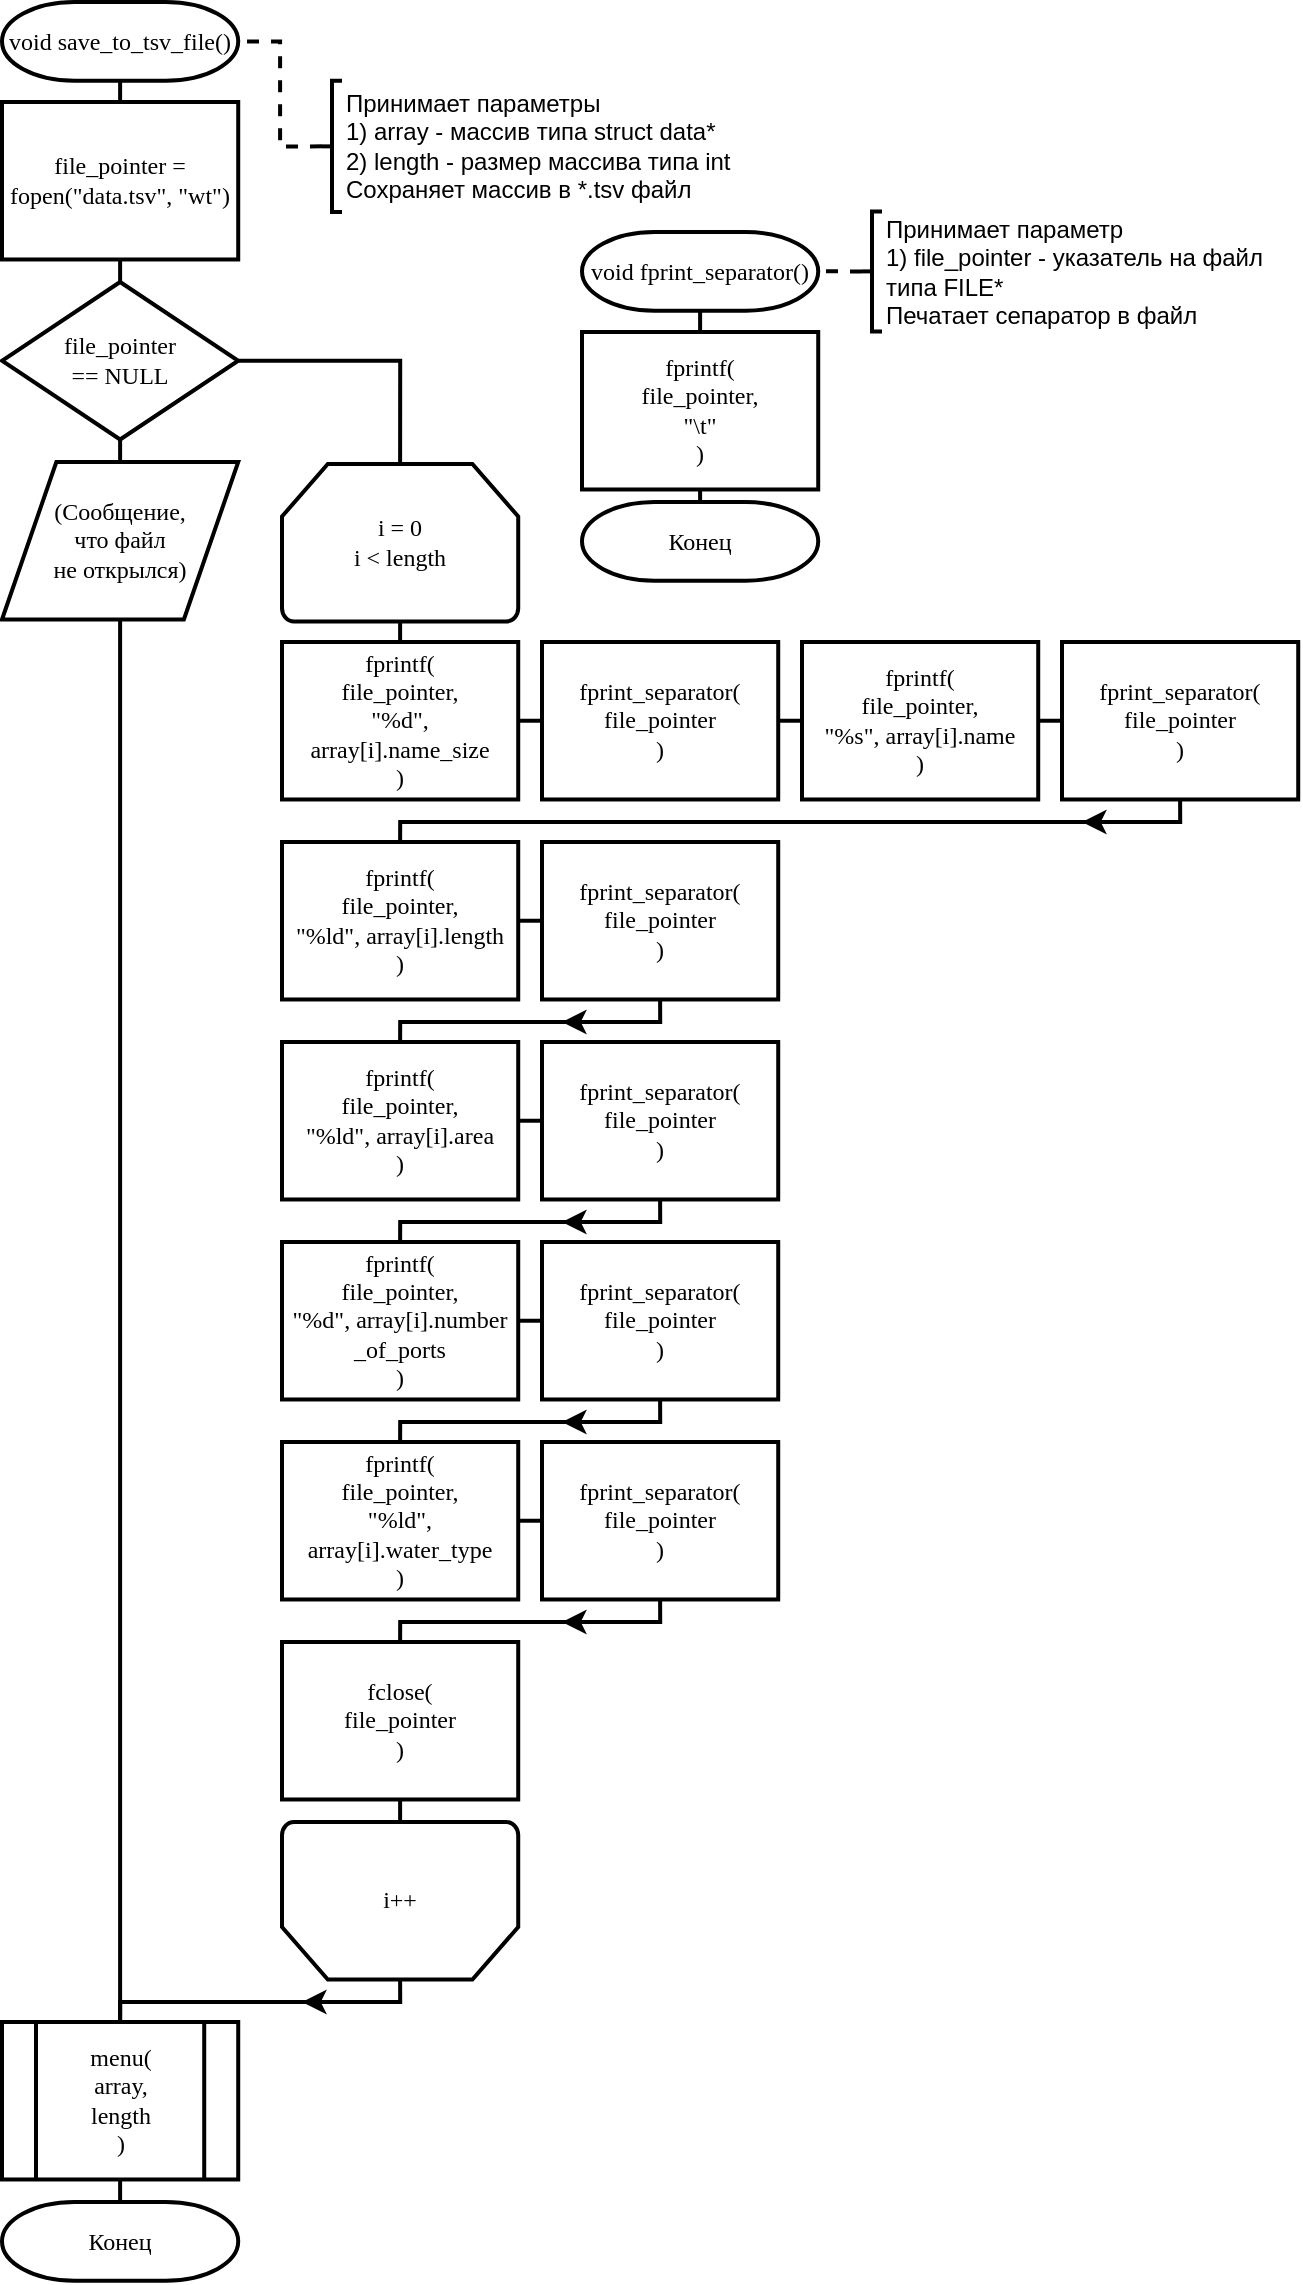 <mxfile version="13.0.3" type="device"><diagram id="s3URmBNjolo61GCHrOdn" name="Страница 1"><mxGraphModel dx="1002" dy="581" grid="1" gridSize="10" guides="1" tooltips="1" connect="1" arrows="1" fold="1" page="1" pageScale="1" pageWidth="827" pageHeight="1169" math="0" shadow="0"><root><mxCell id="0"/><mxCell id="1" parent="0"/><mxCell id="zhav5oLtw9GJoKQo3-Q7-23" style="edgeStyle=orthogonalEdgeStyle;rounded=0;orthogonalLoop=1;jettySize=auto;html=1;exitX=0.5;exitY=1;exitDx=0;exitDy=0;exitPerimeter=0;entryX=0.5;entryY=0;entryDx=0;entryDy=0;endArrow=none;endFill=0;strokeWidth=2;" edge="1" parent="1" source="zhav5oLtw9GJoKQo3-Q7-1" target="zhav5oLtw9GJoKQo3-Q7-2"><mxGeometry relative="1" as="geometry"/></mxCell><mxCell id="zhav5oLtw9GJoKQo3-Q7-1" value="void save_to_tsv_file()" style="strokeWidth=2;html=1;shape=mxgraph.flowchart.terminator;whiteSpace=wrap;rounded=0;fontFamily=Times New Roman;" vertex="1" parent="1"><mxGeometry x="40" y="15" width="118.11" height="39.37" as="geometry"/></mxCell><mxCell id="zhav5oLtw9GJoKQo3-Q7-24" style="edgeStyle=orthogonalEdgeStyle;rounded=0;orthogonalLoop=1;jettySize=auto;html=1;exitX=0.5;exitY=1;exitDx=0;exitDy=0;entryX=0.5;entryY=0;entryDx=0;entryDy=0;entryPerimeter=0;endArrow=none;endFill=0;strokeWidth=2;" edge="1" parent="1" source="zhav5oLtw9GJoKQo3-Q7-2" target="zhav5oLtw9GJoKQo3-Q7-3"><mxGeometry relative="1" as="geometry"/></mxCell><mxCell id="zhav5oLtw9GJoKQo3-Q7-2" value="file_pointer = fopen(&quot;data.tsv&quot;, &quot;wt&quot;)" style="rounded=0;whiteSpace=wrap;html=1;absoluteArcSize=1;arcSize=14;strokeWidth=2;fontFamily=Times New Roman;" vertex="1" parent="1"><mxGeometry x="40" y="65" width="118.11" height="78.74" as="geometry"/></mxCell><mxCell id="zhav5oLtw9GJoKQo3-Q7-25" style="edgeStyle=orthogonalEdgeStyle;rounded=0;orthogonalLoop=1;jettySize=auto;html=1;exitX=0.5;exitY=1;exitDx=0;exitDy=0;exitPerimeter=0;entryX=0.5;entryY=0;entryDx=0;entryDy=0;endArrow=none;endFill=0;strokeWidth=2;" edge="1" parent="1" source="zhav5oLtw9GJoKQo3-Q7-3" target="zhav5oLtw9GJoKQo3-Q7-4"><mxGeometry relative="1" as="geometry"/></mxCell><mxCell id="zhav5oLtw9GJoKQo3-Q7-26" style="edgeStyle=orthogonalEdgeStyle;rounded=0;orthogonalLoop=1;jettySize=auto;html=1;exitX=1;exitY=0.5;exitDx=0;exitDy=0;exitPerimeter=0;entryX=0.5;entryY=0;entryDx=0;entryDy=0;entryPerimeter=0;endArrow=none;endFill=0;strokeWidth=2;" edge="1" parent="1" source="zhav5oLtw9GJoKQo3-Q7-3" target="zhav5oLtw9GJoKQo3-Q7-5"><mxGeometry relative="1" as="geometry"/></mxCell><mxCell id="zhav5oLtw9GJoKQo3-Q7-3" value="file_pointer&lt;br&gt;== NULL" style="strokeWidth=2;html=1;shape=mxgraph.flowchart.decision;whiteSpace=wrap;rounded=0;fontFamily=Times New Roman;" vertex="1" parent="1"><mxGeometry x="40" y="155" width="118.11" height="78.74" as="geometry"/></mxCell><mxCell id="zhav5oLtw9GJoKQo3-Q7-43" style="edgeStyle=orthogonalEdgeStyle;rounded=0;orthogonalLoop=1;jettySize=auto;html=1;exitX=0.5;exitY=1;exitDx=0;exitDy=0;entryX=0.5;entryY=0;entryDx=0;entryDy=0;endArrow=none;endFill=0;strokeWidth=2;" edge="1" parent="1" source="zhav5oLtw9GJoKQo3-Q7-4" target="zhav5oLtw9GJoKQo3-Q7-20"><mxGeometry relative="1" as="geometry"/></mxCell><mxCell id="zhav5oLtw9GJoKQo3-Q7-4" value="(Сообщение,&lt;br&gt;что файл&lt;br&gt;не открылся)" style="shape=parallelogram;html=1;strokeWidth=2;perimeter=parallelogramPerimeter;whiteSpace=wrap;rounded=0;arcSize=12;size=0.23;fontFamily=Times New Roman;" vertex="1" parent="1"><mxGeometry x="40" y="245" width="118.11" height="78.74" as="geometry"/></mxCell><mxCell id="zhav5oLtw9GJoKQo3-Q7-27" style="edgeStyle=orthogonalEdgeStyle;rounded=0;orthogonalLoop=1;jettySize=auto;html=1;exitX=0.5;exitY=1;exitDx=0;exitDy=0;exitPerimeter=0;entryX=0.5;entryY=0;entryDx=0;entryDy=0;endArrow=none;endFill=0;strokeWidth=2;" edge="1" parent="1" source="zhav5oLtw9GJoKQo3-Q7-5" target="zhav5oLtw9GJoKQo3-Q7-6"><mxGeometry relative="1" as="geometry"/></mxCell><mxCell id="zhav5oLtw9GJoKQo3-Q7-5" value="i = 0&lt;br&gt;i &amp;lt; length" style="strokeWidth=2;html=1;shape=mxgraph.flowchart.loop_limit;whiteSpace=wrap;rounded=0;fontFamily=Times New Roman;" vertex="1" parent="1"><mxGeometry x="180" y="246" width="118.11" height="78.74" as="geometry"/></mxCell><mxCell id="zhav5oLtw9GJoKQo3-Q7-28" style="edgeStyle=orthogonalEdgeStyle;rounded=0;orthogonalLoop=1;jettySize=auto;html=1;exitX=1;exitY=0.5;exitDx=0;exitDy=0;entryX=0;entryY=0.5;entryDx=0;entryDy=0;endArrow=none;endFill=0;strokeWidth=2;" edge="1" parent="1" source="zhav5oLtw9GJoKQo3-Q7-6" target="zhav5oLtw9GJoKQo3-Q7-7"><mxGeometry relative="1" as="geometry"/></mxCell><mxCell id="zhav5oLtw9GJoKQo3-Q7-6" value="fprintf(&lt;br&gt;file_pointer,&lt;br&gt;&quot;%d&quot;, array[i].name_size&lt;br&gt;)" style="rounded=0;whiteSpace=wrap;html=1;absoluteArcSize=1;arcSize=14;strokeWidth=2;fontFamily=Times New Roman;" vertex="1" parent="1"><mxGeometry x="180" y="335" width="118.11" height="78.74" as="geometry"/></mxCell><mxCell id="zhav5oLtw9GJoKQo3-Q7-30" style="edgeStyle=orthogonalEdgeStyle;rounded=0;orthogonalLoop=1;jettySize=auto;html=1;exitX=1;exitY=0.5;exitDx=0;exitDy=0;entryX=0;entryY=0.5;entryDx=0;entryDy=0;endArrow=none;endFill=0;strokeWidth=2;" edge="1" parent="1" source="zhav5oLtw9GJoKQo3-Q7-7" target="zhav5oLtw9GJoKQo3-Q7-9"><mxGeometry relative="1" as="geometry"/></mxCell><mxCell id="zhav5oLtw9GJoKQo3-Q7-7" value="fprint_separator(&lt;br&gt;file_pointer&lt;br&gt;)" style="rounded=0;whiteSpace=wrap;html=1;absoluteArcSize=1;arcSize=14;strokeWidth=2;fontFamily=Times New Roman;" vertex="1" parent="1"><mxGeometry x="310" y="335" width="118.11" height="78.74" as="geometry"/></mxCell><mxCell id="zhav5oLtw9GJoKQo3-Q7-31" style="edgeStyle=orthogonalEdgeStyle;rounded=0;orthogonalLoop=1;jettySize=auto;html=1;exitX=1;exitY=0.5;exitDx=0;exitDy=0;entryX=0;entryY=0.5;entryDx=0;entryDy=0;endArrow=none;endFill=0;strokeWidth=2;" edge="1" parent="1" source="zhav5oLtw9GJoKQo3-Q7-9" target="zhav5oLtw9GJoKQo3-Q7-14"><mxGeometry relative="1" as="geometry"/></mxCell><mxCell id="zhav5oLtw9GJoKQo3-Q7-9" value="fprintf(&lt;br&gt;file_pointer,&lt;br&gt;&quot;%s&quot;, array[i].name&lt;br&gt;)" style="rounded=0;whiteSpace=wrap;html=1;absoluteArcSize=1;arcSize=14;strokeWidth=2;fontFamily=Times New Roman;" vertex="1" parent="1"><mxGeometry x="440" y="335" width="118.11" height="78.74" as="geometry"/></mxCell><mxCell id="zhav5oLtw9GJoKQo3-Q7-33" style="edgeStyle=orthogonalEdgeStyle;rounded=0;orthogonalLoop=1;jettySize=auto;html=1;exitX=1;exitY=0.5;exitDx=0;exitDy=0;entryX=0;entryY=0.5;entryDx=0;entryDy=0;endArrow=none;endFill=0;strokeWidth=2;" edge="1" parent="1" source="zhav5oLtw9GJoKQo3-Q7-10" target="zhav5oLtw9GJoKQo3-Q7-15"><mxGeometry relative="1" as="geometry"/></mxCell><mxCell id="zhav5oLtw9GJoKQo3-Q7-10" value="fprintf(&lt;br&gt;file_pointer,&lt;br&gt;&quot;%ld&quot;, array[i].length&lt;br&gt;)" style="rounded=0;whiteSpace=wrap;html=1;absoluteArcSize=1;arcSize=14;strokeWidth=2;fontFamily=Times New Roman;" vertex="1" parent="1"><mxGeometry x="180" y="435" width="118.11" height="78.74" as="geometry"/></mxCell><mxCell id="zhav5oLtw9GJoKQo3-Q7-35" style="edgeStyle=orthogonalEdgeStyle;rounded=0;orthogonalLoop=1;jettySize=auto;html=1;exitX=1;exitY=0.5;exitDx=0;exitDy=0;entryX=0;entryY=0.5;entryDx=0;entryDy=0;endArrow=none;endFill=0;strokeWidth=2;" edge="1" parent="1" source="zhav5oLtw9GJoKQo3-Q7-11" target="zhav5oLtw9GJoKQo3-Q7-16"><mxGeometry relative="1" as="geometry"/></mxCell><mxCell id="zhav5oLtw9GJoKQo3-Q7-11" value="fprintf(&lt;br&gt;file_pointer,&lt;br&gt;&quot;%ld&quot;, array[i].area&lt;br&gt;)" style="rounded=0;whiteSpace=wrap;html=1;absoluteArcSize=1;arcSize=14;strokeWidth=2;fontFamily=Times New Roman;" vertex="1" parent="1"><mxGeometry x="180" y="535" width="118.11" height="78.74" as="geometry"/></mxCell><mxCell id="zhav5oLtw9GJoKQo3-Q7-37" style="edgeStyle=orthogonalEdgeStyle;rounded=0;orthogonalLoop=1;jettySize=auto;html=1;exitX=1;exitY=0.5;exitDx=0;exitDy=0;entryX=0;entryY=0.5;entryDx=0;entryDy=0;endArrow=none;endFill=0;strokeWidth=2;" edge="1" parent="1" source="zhav5oLtw9GJoKQo3-Q7-12" target="zhav5oLtw9GJoKQo3-Q7-17"><mxGeometry relative="1" as="geometry"/></mxCell><mxCell id="zhav5oLtw9GJoKQo3-Q7-12" value="fprintf(&lt;br&gt;file_pointer,&lt;br&gt;&quot;%d&quot;, array[i].number&lt;br&gt;_of_ports&lt;br&gt;)" style="rounded=0;whiteSpace=wrap;html=1;absoluteArcSize=1;arcSize=14;strokeWidth=2;fontFamily=Times New Roman;" vertex="1" parent="1"><mxGeometry x="180" y="635" width="118.11" height="78.74" as="geometry"/></mxCell><mxCell id="zhav5oLtw9GJoKQo3-Q7-39" style="edgeStyle=orthogonalEdgeStyle;rounded=0;orthogonalLoop=1;jettySize=auto;html=1;exitX=1;exitY=0.5;exitDx=0;exitDy=0;entryX=0;entryY=0.5;entryDx=0;entryDy=0;endArrow=none;endFill=0;strokeWidth=2;" edge="1" parent="1" source="zhav5oLtw9GJoKQo3-Q7-13" target="zhav5oLtw9GJoKQo3-Q7-18"><mxGeometry relative="1" as="geometry"/></mxCell><mxCell id="zhav5oLtw9GJoKQo3-Q7-13" value="fprintf(&lt;br&gt;file_pointer,&lt;br&gt;&quot;%ld&quot;, array[i].water_type&lt;br&gt;)" style="rounded=0;whiteSpace=wrap;html=1;absoluteArcSize=1;arcSize=14;strokeWidth=2;fontFamily=Times New Roman;" vertex="1" parent="1"><mxGeometry x="180" y="735" width="118.11" height="78.74" as="geometry"/></mxCell><mxCell id="zhav5oLtw9GJoKQo3-Q7-32" style="edgeStyle=orthogonalEdgeStyle;rounded=0;orthogonalLoop=1;jettySize=auto;html=1;exitX=0.5;exitY=1;exitDx=0;exitDy=0;entryX=0.5;entryY=0;entryDx=0;entryDy=0;endArrow=none;endFill=0;strokeWidth=2;" edge="1" parent="1" source="zhav5oLtw9GJoKQo3-Q7-14" target="zhav5oLtw9GJoKQo3-Q7-10"><mxGeometry relative="1" as="geometry"><Array as="points"><mxPoint x="629" y="425"/><mxPoint x="239" y="425"/></Array></mxGeometry></mxCell><mxCell id="zhav5oLtw9GJoKQo3-Q7-14" value="fprint_separator(&lt;br&gt;file_pointer&lt;br&gt;)" style="rounded=0;whiteSpace=wrap;html=1;absoluteArcSize=1;arcSize=14;strokeWidth=2;fontFamily=Times New Roman;" vertex="1" parent="1"><mxGeometry x="570" y="335" width="118.11" height="78.74" as="geometry"/></mxCell><mxCell id="zhav5oLtw9GJoKQo3-Q7-34" style="edgeStyle=orthogonalEdgeStyle;rounded=0;orthogonalLoop=1;jettySize=auto;html=1;exitX=0.5;exitY=1;exitDx=0;exitDy=0;entryX=0.5;entryY=0;entryDx=0;entryDy=0;endArrow=none;endFill=0;strokeWidth=2;" edge="1" parent="1" source="zhav5oLtw9GJoKQo3-Q7-15" target="zhav5oLtw9GJoKQo3-Q7-11"><mxGeometry relative="1" as="geometry"><Array as="points"><mxPoint x="369" y="525"/><mxPoint x="239" y="525"/></Array></mxGeometry></mxCell><mxCell id="zhav5oLtw9GJoKQo3-Q7-15" value="fprint_separator(&lt;br&gt;file_pointer&lt;br&gt;)" style="rounded=0;whiteSpace=wrap;html=1;absoluteArcSize=1;arcSize=14;strokeWidth=2;fontFamily=Times New Roman;" vertex="1" parent="1"><mxGeometry x="310" y="435" width="118.11" height="78.74" as="geometry"/></mxCell><mxCell id="zhav5oLtw9GJoKQo3-Q7-36" style="edgeStyle=orthogonalEdgeStyle;rounded=0;orthogonalLoop=1;jettySize=auto;html=1;exitX=0.5;exitY=1;exitDx=0;exitDy=0;entryX=0.5;entryY=0;entryDx=0;entryDy=0;endArrow=none;endFill=0;strokeWidth=2;" edge="1" parent="1" source="zhav5oLtw9GJoKQo3-Q7-16" target="zhav5oLtw9GJoKQo3-Q7-12"><mxGeometry relative="1" as="geometry"><Array as="points"><mxPoint x="369" y="625"/><mxPoint x="239" y="625"/></Array></mxGeometry></mxCell><mxCell id="zhav5oLtw9GJoKQo3-Q7-16" value="fprint_separator(&lt;br&gt;file_pointer&lt;br&gt;)" style="rounded=0;whiteSpace=wrap;html=1;absoluteArcSize=1;arcSize=14;strokeWidth=2;fontFamily=Times New Roman;" vertex="1" parent="1"><mxGeometry x="310" y="535" width="118.11" height="78.74" as="geometry"/></mxCell><mxCell id="zhav5oLtw9GJoKQo3-Q7-38" style="edgeStyle=orthogonalEdgeStyle;rounded=0;orthogonalLoop=1;jettySize=auto;html=1;exitX=0.5;exitY=1;exitDx=0;exitDy=0;entryX=0.5;entryY=0;entryDx=0;entryDy=0;endArrow=none;endFill=0;strokeWidth=2;" edge="1" parent="1" source="zhav5oLtw9GJoKQo3-Q7-17" target="zhav5oLtw9GJoKQo3-Q7-13"><mxGeometry relative="1" as="geometry"><Array as="points"><mxPoint x="369" y="725"/><mxPoint x="239" y="725"/></Array></mxGeometry></mxCell><mxCell id="zhav5oLtw9GJoKQo3-Q7-17" value="fprint_separator(&lt;br&gt;file_pointer&lt;br&gt;)" style="rounded=0;whiteSpace=wrap;html=1;absoluteArcSize=1;arcSize=14;strokeWidth=2;fontFamily=Times New Roman;" vertex="1" parent="1"><mxGeometry x="310" y="635" width="118.11" height="78.74" as="geometry"/></mxCell><mxCell id="zhav5oLtw9GJoKQo3-Q7-40" style="edgeStyle=orthogonalEdgeStyle;rounded=0;orthogonalLoop=1;jettySize=auto;html=1;exitX=0.5;exitY=1;exitDx=0;exitDy=0;entryX=0.5;entryY=0;entryDx=0;entryDy=0;endArrow=none;endFill=0;strokeWidth=2;" edge="1" parent="1" source="zhav5oLtw9GJoKQo3-Q7-18" target="zhav5oLtw9GJoKQo3-Q7-19"><mxGeometry relative="1" as="geometry"><Array as="points"><mxPoint x="369" y="825"/><mxPoint x="239" y="825"/></Array></mxGeometry></mxCell><mxCell id="zhav5oLtw9GJoKQo3-Q7-18" value="fprint_separator(&lt;br&gt;file_pointer&lt;br&gt;)" style="rounded=0;whiteSpace=wrap;html=1;absoluteArcSize=1;arcSize=14;strokeWidth=2;fontFamily=Times New Roman;" vertex="1" parent="1"><mxGeometry x="310" y="735" width="118.11" height="78.74" as="geometry"/></mxCell><mxCell id="zhav5oLtw9GJoKQo3-Q7-45" style="edgeStyle=orthogonalEdgeStyle;rounded=0;orthogonalLoop=1;jettySize=auto;html=1;exitX=0.5;exitY=1;exitDx=0;exitDy=0;entryX=0.5;entryY=1;entryDx=0;entryDy=0;entryPerimeter=0;endArrow=none;endFill=0;strokeWidth=2;" edge="1" parent="1" source="zhav5oLtw9GJoKQo3-Q7-19" target="zhav5oLtw9GJoKQo3-Q7-44"><mxGeometry relative="1" as="geometry"/></mxCell><mxCell id="zhav5oLtw9GJoKQo3-Q7-19" value="fclose(&lt;br&gt;file_pointer&lt;br&gt;)" style="rounded=0;whiteSpace=wrap;html=1;absoluteArcSize=1;arcSize=14;strokeWidth=2;fontFamily=Times New Roman;" vertex="1" parent="1"><mxGeometry x="180" y="835" width="118.11" height="78.74" as="geometry"/></mxCell><mxCell id="zhav5oLtw9GJoKQo3-Q7-42" style="edgeStyle=orthogonalEdgeStyle;rounded=0;orthogonalLoop=1;jettySize=auto;html=1;exitX=0.5;exitY=1;exitDx=0;exitDy=0;entryX=0.5;entryY=0;entryDx=0;entryDy=0;entryPerimeter=0;endArrow=none;endFill=0;strokeWidth=2;" edge="1" parent="1" source="zhav5oLtw9GJoKQo3-Q7-20" target="zhav5oLtw9GJoKQo3-Q7-21"><mxGeometry relative="1" as="geometry"/></mxCell><mxCell id="zhav5oLtw9GJoKQo3-Q7-20" value="menu(&lt;br&gt;array,&lt;br&gt;length&lt;br&gt;)" style="verticalLabelPosition=middle;verticalAlign=middle;html=1;shape=process;whiteSpace=wrap;rounded=0;size=0.14;arcSize=6;strokeWidth=2;fontFamily=Times New Roman;labelPosition=center;align=center;" vertex="1" parent="1"><mxGeometry x="40" y="1025" width="118.11" height="78.74" as="geometry"/></mxCell><mxCell id="zhav5oLtw9GJoKQo3-Q7-21" value="Конец" style="strokeWidth=2;html=1;shape=mxgraph.flowchart.terminator;whiteSpace=wrap;rounded=0;fontFamily=Times New Roman;" vertex="1" parent="1"><mxGeometry x="40" y="1115" width="118.11" height="39.37" as="geometry"/></mxCell><mxCell id="zhav5oLtw9GJoKQo3-Q7-46" style="edgeStyle=orthogonalEdgeStyle;rounded=0;orthogonalLoop=1;jettySize=auto;html=1;exitX=0.5;exitY=0;exitDx=0;exitDy=0;exitPerimeter=0;entryX=0.5;entryY=0;entryDx=0;entryDy=0;endArrow=none;endFill=0;strokeWidth=2;" edge="1" parent="1" source="zhav5oLtw9GJoKQo3-Q7-44" target="zhav5oLtw9GJoKQo3-Q7-20"><mxGeometry relative="1" as="geometry"><Array as="points"><mxPoint x="239" y="1015"/><mxPoint x="99" y="1015"/></Array></mxGeometry></mxCell><mxCell id="zhav5oLtw9GJoKQo3-Q7-44" value="i++" style="strokeWidth=2;html=1;shape=mxgraph.flowchart.loop_limit;whiteSpace=wrap;rounded=0;fontFamily=Times New Roman;flipV=1;" vertex="1" parent="1"><mxGeometry x="180" y="925" width="118.11" height="78.74" as="geometry"/></mxCell><mxCell id="zhav5oLtw9GJoKQo3-Q7-47" value="" style="endArrow=classic;html=1;strokeWidth=2;" edge="1" parent="1"><mxGeometry width="50" height="50" relative="1" as="geometry"><mxPoint x="620" y="425" as="sourcePoint"/><mxPoint x="580" y="425" as="targetPoint"/></mxGeometry></mxCell><mxCell id="zhav5oLtw9GJoKQo3-Q7-48" value="" style="endArrow=classic;html=1;strokeWidth=2;" edge="1" parent="1"><mxGeometry width="50" height="50" relative="1" as="geometry"><mxPoint x="360" y="525" as="sourcePoint"/><mxPoint x="320" y="525" as="targetPoint"/></mxGeometry></mxCell><mxCell id="zhav5oLtw9GJoKQo3-Q7-49" value="" style="endArrow=classic;html=1;strokeWidth=2;" edge="1" parent="1"><mxGeometry width="50" height="50" relative="1" as="geometry"><mxPoint x="360" y="625" as="sourcePoint"/><mxPoint x="320" y="625" as="targetPoint"/></mxGeometry></mxCell><mxCell id="zhav5oLtw9GJoKQo3-Q7-50" value="" style="endArrow=classic;html=1;strokeWidth=2;" edge="1" parent="1"><mxGeometry width="50" height="50" relative="1" as="geometry"><mxPoint x="360" y="725" as="sourcePoint"/><mxPoint x="320" y="725" as="targetPoint"/></mxGeometry></mxCell><mxCell id="zhav5oLtw9GJoKQo3-Q7-51" value="" style="endArrow=classic;html=1;strokeWidth=2;" edge="1" parent="1"><mxGeometry width="50" height="50" relative="1" as="geometry"><mxPoint x="360" y="825" as="sourcePoint"/><mxPoint x="320" y="825" as="targetPoint"/></mxGeometry></mxCell><mxCell id="zhav5oLtw9GJoKQo3-Q7-52" value="" style="endArrow=classic;html=1;strokeWidth=2;" edge="1" parent="1"><mxGeometry width="50" height="50" relative="1" as="geometry"><mxPoint x="230" y="1015" as="sourcePoint"/><mxPoint x="190" y="1015" as="targetPoint"/></mxGeometry></mxCell><mxCell id="zhav5oLtw9GJoKQo3-Q7-56" style="edgeStyle=orthogonalEdgeStyle;rounded=0;orthogonalLoop=1;jettySize=auto;html=1;exitX=0.5;exitY=1;exitDx=0;exitDy=0;exitPerimeter=0;entryX=0.5;entryY=0;entryDx=0;entryDy=0;endArrow=none;endFill=0;strokeWidth=2;" edge="1" parent="1" source="zhav5oLtw9GJoKQo3-Q7-53" target="zhav5oLtw9GJoKQo3-Q7-54"><mxGeometry relative="1" as="geometry"/></mxCell><mxCell id="zhav5oLtw9GJoKQo3-Q7-53" value="void fprint_separator()" style="strokeWidth=2;html=1;shape=mxgraph.flowchart.terminator;whiteSpace=wrap;rounded=0;fontFamily=Times New Roman;" vertex="1" parent="1"><mxGeometry x="330" y="130" width="118.11" height="39.37" as="geometry"/></mxCell><mxCell id="zhav5oLtw9GJoKQo3-Q7-57" style="edgeStyle=orthogonalEdgeStyle;rounded=0;orthogonalLoop=1;jettySize=auto;html=1;exitX=0.5;exitY=1;exitDx=0;exitDy=0;entryX=0.5;entryY=0;entryDx=0;entryDy=0;entryPerimeter=0;endArrow=none;endFill=0;strokeWidth=2;" edge="1" parent="1" source="zhav5oLtw9GJoKQo3-Q7-54" target="zhav5oLtw9GJoKQo3-Q7-55"><mxGeometry relative="1" as="geometry"/></mxCell><mxCell id="zhav5oLtw9GJoKQo3-Q7-54" value="fprintf(&lt;br&gt;file_pointer,&lt;br&gt;&quot;\t&quot;&lt;br&gt;)" style="rounded=0;whiteSpace=wrap;html=1;absoluteArcSize=1;arcSize=14;strokeWidth=2;fontFamily=Times New Roman;" vertex="1" parent="1"><mxGeometry x="330" y="180" width="118.11" height="78.74" as="geometry"/></mxCell><mxCell id="zhav5oLtw9GJoKQo3-Q7-55" value="Конец" style="strokeWidth=2;html=1;shape=mxgraph.flowchart.terminator;whiteSpace=wrap;rounded=0;fontFamily=Times New Roman;" vertex="1" parent="1"><mxGeometry x="330" y="265" width="118.11" height="39.37" as="geometry"/></mxCell><mxCell id="zhav5oLtw9GJoKQo3-Q7-59" style="edgeStyle=orthogonalEdgeStyle;rounded=0;orthogonalLoop=1;jettySize=auto;html=1;exitX=0;exitY=0.5;exitDx=0;exitDy=0;exitPerimeter=0;entryX=1;entryY=0.5;entryDx=0;entryDy=0;entryPerimeter=0;endArrow=none;endFill=0;strokeWidth=2;dashed=1;" edge="1" parent="1" source="zhav5oLtw9GJoKQo3-Q7-58" target="zhav5oLtw9GJoKQo3-Q7-1"><mxGeometry relative="1" as="geometry"/></mxCell><mxCell id="zhav5oLtw9GJoKQo3-Q7-58" value="Принимает параметры&lt;br&gt;1) array - массив типа struct data*&lt;br&gt;2) length - размер массива типа int&lt;br&gt;Сохраняет массив в *.tsv файл" style="strokeWidth=2;html=1;shape=mxgraph.flowchart.annotation_2;align=left;labelPosition=right;pointerEvents=1;" vertex="1" parent="1"><mxGeometry x="200" y="54.37" width="10" height="65.63" as="geometry"/></mxCell><mxCell id="zhav5oLtw9GJoKQo3-Q7-61" style="edgeStyle=orthogonalEdgeStyle;rounded=0;orthogonalLoop=1;jettySize=auto;html=1;exitX=0;exitY=0.5;exitDx=0;exitDy=0;exitPerimeter=0;entryX=1;entryY=0.5;entryDx=0;entryDy=0;entryPerimeter=0;dashed=1;endArrow=none;endFill=0;strokeWidth=2;" edge="1" parent="1" source="zhav5oLtw9GJoKQo3-Q7-60" target="zhav5oLtw9GJoKQo3-Q7-53"><mxGeometry relative="1" as="geometry"/></mxCell><mxCell id="zhav5oLtw9GJoKQo3-Q7-60" value="Принимает параметр&lt;br&gt;1) file_pointer - указатель на файл&lt;br&gt;типа FILE*&lt;br&gt;Печатает сепаратор в файл" style="strokeWidth=2;html=1;shape=mxgraph.flowchart.annotation_2;align=left;labelPosition=right;pointerEvents=1;" vertex="1" parent="1"><mxGeometry x="470" y="119.69" width="10" height="60" as="geometry"/></mxCell></root></mxGraphModel></diagram></mxfile>